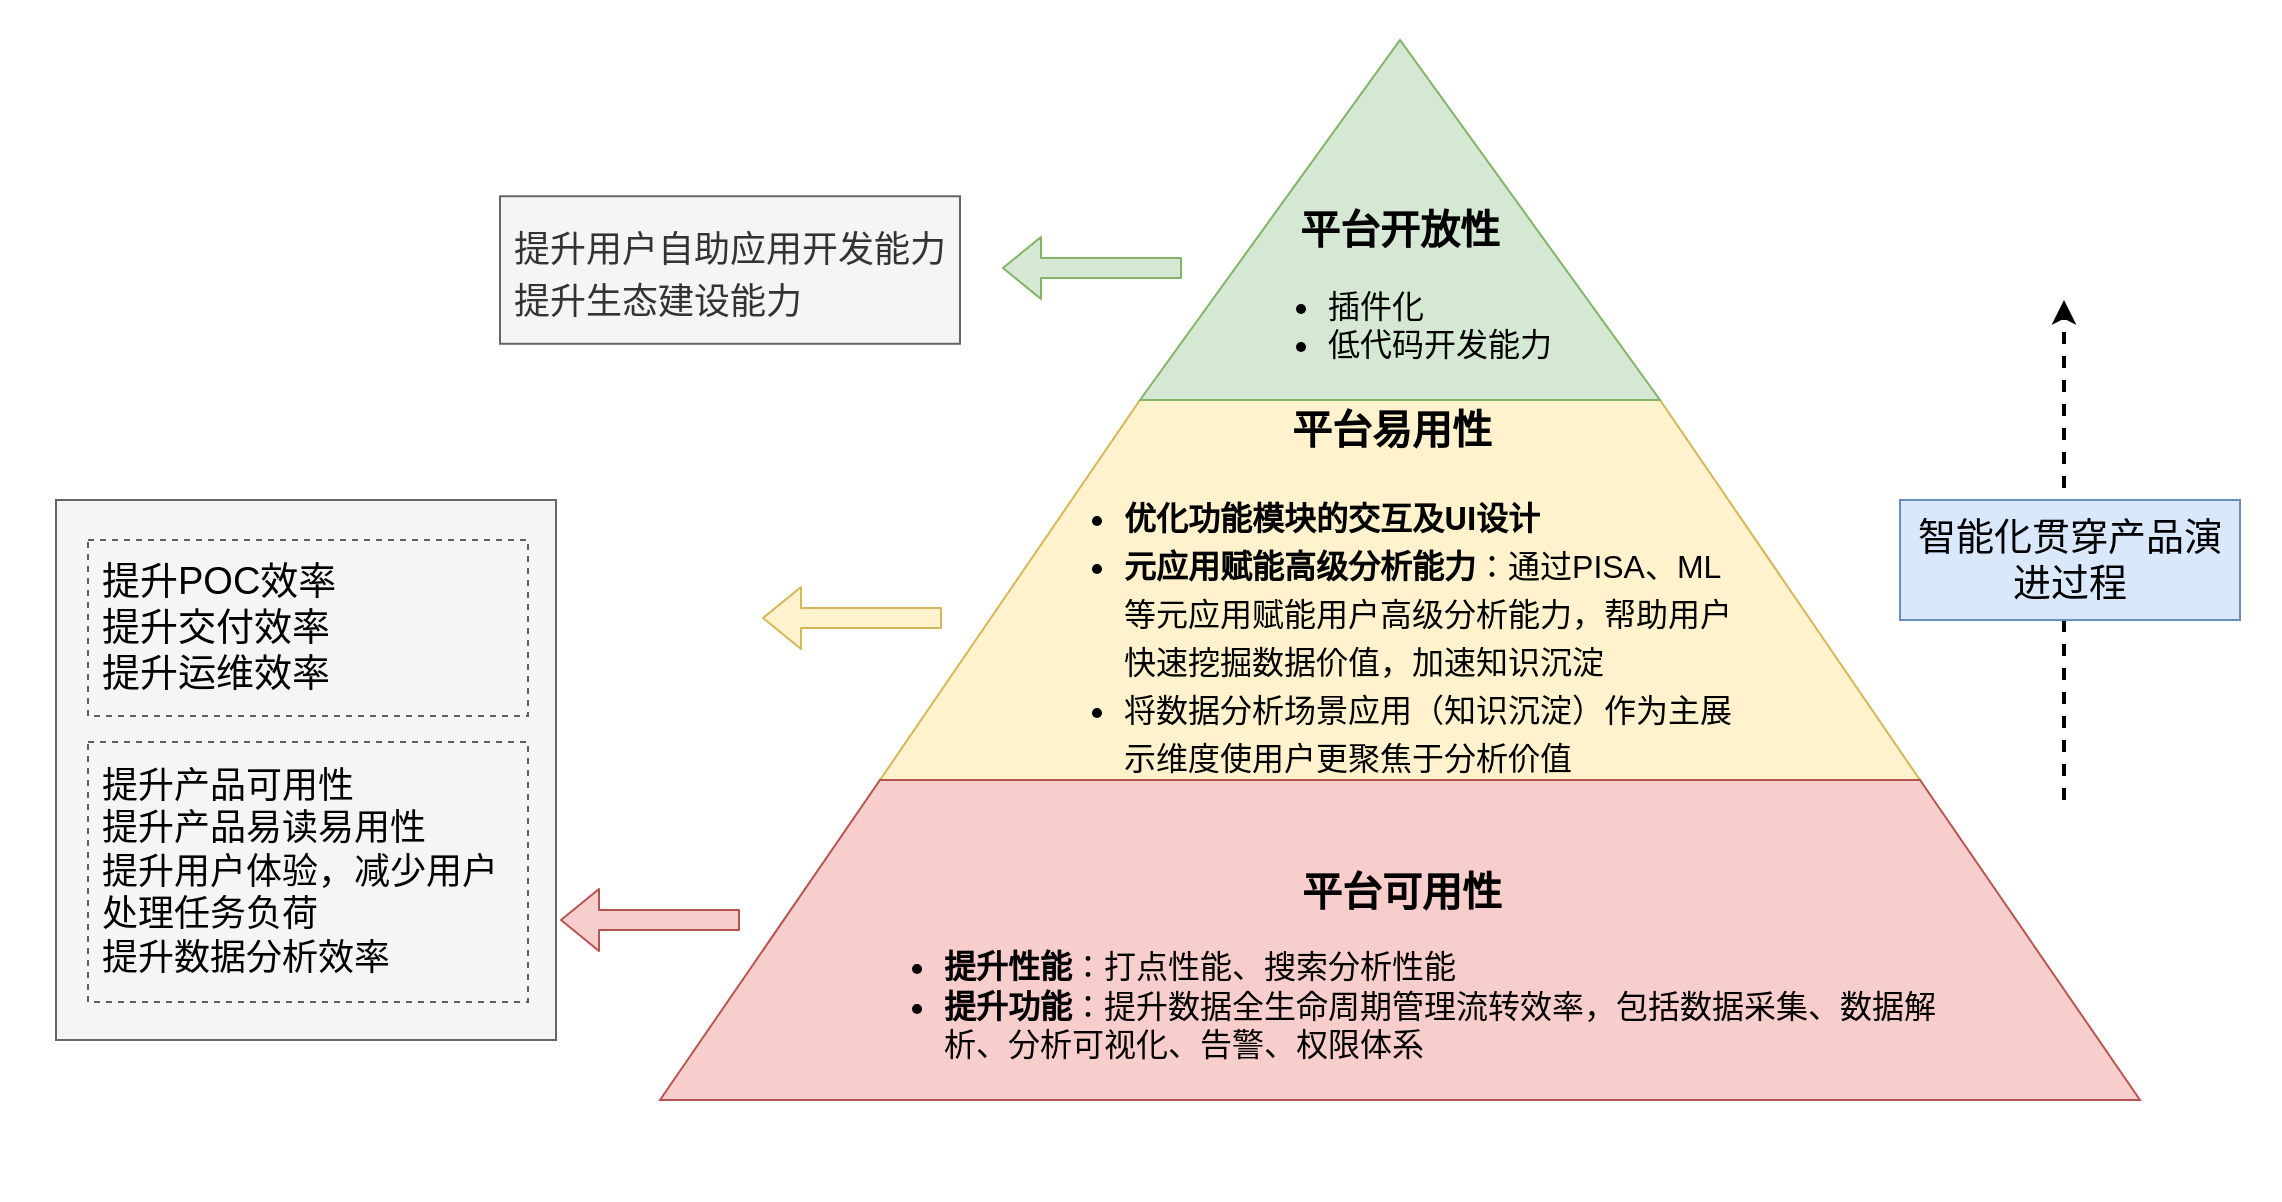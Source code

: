 <mxfile version="14.6.13" type="github">
  <diagram id="B8hStYrAxmmMbMgLL3rB" name="Page-1">
    <mxGraphModel dx="2137" dy="1974" grid="1" gridSize="10" guides="1" tooltips="1" connect="1" arrows="1" fold="1" page="1" pageScale="1" pageWidth="827" pageHeight="1169" math="0" shadow="0">
      <root>
        <mxCell id="0" />
        <mxCell id="1" parent="0" />
        <mxCell id="5B6wULODDFFY0rguPRqn-14" value="" style="rounded=0;whiteSpace=wrap;html=1;fontSize=18;fontColor=#FF9999;align=left;strokeColor=none;" parent="1" vertex="1">
          <mxGeometry x="-360" y="-90" width="1140" height="600" as="geometry" />
        </mxCell>
        <mxCell id="JMJn1nMPECWK5IR5tHWk-6" value="" style="rounded=0;whiteSpace=wrap;html=1;fontSize=18;strokeColor=#666666;align=left;fillColor=#f5f5f5;fontColor=#333333;" parent="1" vertex="1">
          <mxGeometry x="-332" y="160" width="250" height="270" as="geometry" />
        </mxCell>
        <mxCell id="5B6wULODDFFY0rguPRqn-2" value="&lt;div style=&quot;text-align: center&quot;&gt;&lt;b&gt;&lt;font style=&quot;font-size: 20px&quot;&gt;平台易用性&lt;/font&gt;&lt;/b&gt;&lt;/div&gt;&lt;ul&gt;&lt;li style=&quot;font-size: 16px&quot;&gt;&lt;p class=&quot;p1&quot; style=&quot;margin: 0px ; font-stretch: normal ; line-height: normal ; font-family: &amp;#34;.pingfang sc&amp;#34;&quot;&gt;&lt;b&gt;优化功能模块的交互及&lt;span class=&quot;s1&quot; style=&quot;font-stretch: normal ; line-height: normal ; font-family: &amp;#34;helvetica neue&amp;#34;&quot;&gt;UI&lt;/span&gt;设计&lt;/b&gt;&lt;/p&gt;&lt;/li&gt;&lt;li style=&quot;font-size: 16px&quot;&gt;&lt;p class=&quot;p1&quot; style=&quot;margin: 0px ; font-stretch: normal ; line-height: normal ; font-family: &amp;#34;.pingfang sc&amp;#34;&quot;&gt;&lt;b style=&quot;font-family: &amp;#34;helvetica&amp;#34;&quot;&gt;元应用赋能高级分析能力&lt;/b&gt;&lt;span style=&quot;font-family: &amp;#34;helvetica&amp;#34;&quot;&gt;：通过PISA、ML等元应用赋能用户高级分析能力，帮助用户快速挖掘数据价值，加速知识沉淀&lt;/span&gt;&lt;/p&gt;&lt;/li&gt;&lt;li style=&quot;font-size: 16px&quot;&gt;&lt;p class=&quot;p1&quot; style=&quot;margin: 0px ; font-stretch: normal ; line-height: normal ; font-family: &amp;#34;.pingfang sc&amp;#34;&quot;&gt;&lt;span style=&quot;font-family: &amp;#34;helvetica&amp;#34;&quot;&gt;将数据分析场景应用（知识沉淀）作为主展示维度使用户更聚焦于分析价值&lt;/span&gt;&lt;/p&gt;&lt;/li&gt;&lt;/ul&gt;" style="shape=trapezoid;perimeter=trapezoidPerimeter;whiteSpace=wrap;html=1;fixedSize=1;size=130;fontSize=18;fillColor=#fff2cc;strokeColor=#d6b656;spacingLeft=80;spacingRight=90;align=left;spacingTop=20;" parent="1" vertex="1">
          <mxGeometry x="80" y="110" width="520" height="190" as="geometry" />
        </mxCell>
        <mxCell id="5B6wULODDFFY0rguPRqn-3" value="&lt;div&gt;&lt;span&gt;&lt;font style=&quot;font-size: 20px&quot;&gt;&lt;b&gt;平台开放性&lt;/b&gt;&lt;/font&gt;&lt;/span&gt;&lt;/div&gt;&lt;span style=&quot;font-size: 16px&quot;&gt;&lt;ul&gt;&lt;li style=&quot;text-align: left&quot;&gt;&lt;span&gt;插件化&lt;/span&gt;&lt;/li&gt;&lt;li&gt;&lt;span&gt;低代码开发能力&lt;/span&gt;&lt;/li&gt;&lt;/ul&gt;&lt;/span&gt;" style="shape=trapezoid;perimeter=trapezoidPerimeter;whiteSpace=wrap;html=1;fixedSize=1;size=140;fontSize=18;verticalAlign=bottom;fillColor=#d5e8d4;strokeColor=#82b366;spacingLeft=10;spacingRight=10;align=center;" parent="1" vertex="1">
          <mxGeometry x="210" y="-70" width="260" height="180" as="geometry" />
        </mxCell>
        <mxCell id="5B6wULODDFFY0rguPRqn-6" value="&lt;div style=&quot;text-align: center&quot;&gt;&lt;span style=&quot;font-size: 20px&quot;&gt;&lt;b&gt;平台可用性&lt;/b&gt;&lt;/span&gt;&lt;/div&gt;&lt;ul style=&quot;font-size: 16px&quot;&gt;&lt;li&gt;&lt;b&gt;提升性能&lt;/b&gt;：打点性能、搜索分析性能&lt;/li&gt;&lt;li&gt;&lt;b&gt;提升功能&lt;/b&gt;：提升数据全生命周期管理流转效率，包括数据采集、数据解析、分析可视化、告警、权限体系&lt;/li&gt;&lt;/ul&gt;" style="shape=trapezoid;perimeter=trapezoidPerimeter;whiteSpace=wrap;html=1;fixedSize=1;size=110;fontSize=18;align=left;fillColor=#f8cecc;strokeColor=#b85450;spacingRight=100;spacingLeft=100;verticalAlign=bottom;" parent="1" vertex="1">
          <mxGeometry x="-30" y="300" width="740" height="160" as="geometry" />
        </mxCell>
        <mxCell id="5B6wULODDFFY0rguPRqn-7" value="" style="shape=flexArrow;endArrow=classic;html=1;fontSize=18;fontColor=#FF9999;fillColor=#f8cecc;strokeColor=#b85450;" parent="1" edge="1">
          <mxGeometry width="50" height="50" relative="1" as="geometry">
            <mxPoint x="10" y="370" as="sourcePoint" />
            <mxPoint x="-80" y="370" as="targetPoint" />
          </mxGeometry>
        </mxCell>
        <mxCell id="5B6wULODDFFY0rguPRqn-9" value="&lt;font style=&quot;font-size: 18px&quot;&gt;提升产品可用性&lt;br&gt;提升产品易读易用性&lt;br&gt;提升用户体验，减少用户处理任务负荷&lt;br&gt;&lt;span style=&quot;text-align: center&quot;&gt;提升数据分析效率&lt;/span&gt;&lt;br&gt;&lt;/font&gt;" style="text;html=1;fillColor=none;align=left;verticalAlign=middle;whiteSpace=wrap;rounded=0;fontSize=18;dashed=1;strokeColor=#5E5E5E;spacingLeft=5;spacingRight=5;fontStyle=0" parent="1" vertex="1">
          <mxGeometry x="-316" y="281" width="220" height="130" as="geometry" />
        </mxCell>
        <mxCell id="5B6wULODDFFY0rguPRqn-10" value="" style="shape=flexArrow;endArrow=classic;html=1;fontSize=18;fontColor=#FF9999;fillColor=#fff2cc;strokeColor=#d6b656;" parent="1" edge="1">
          <mxGeometry width="50" height="50" relative="1" as="geometry">
            <mxPoint x="111" y="219" as="sourcePoint" />
            <mxPoint x="21" y="219" as="targetPoint" />
          </mxGeometry>
        </mxCell>
        <mxCell id="5B6wULODDFFY0rguPRqn-12" value="" style="shape=flexArrow;endArrow=classic;html=1;fontSize=18;fontColor=#FF9999;fillColor=#d5e8d4;strokeColor=#82b366;" parent="1" edge="1">
          <mxGeometry width="50" height="50" relative="1" as="geometry">
            <mxPoint x="231" y="44" as="sourcePoint" />
            <mxPoint x="141" y="44" as="targetPoint" />
          </mxGeometry>
        </mxCell>
        <mxCell id="5B6wULODDFFY0rguPRqn-13" value="&lt;p class=&quot;p1&quot; style=&quot;margin: 0px ; font-stretch: normal ; line-height: normal ; font-family: &amp;quot;.pingfang sc&amp;quot; ; font-size: 18px&quot;&gt;&lt;font style=&quot;font-size: 18px&quot;&gt;提升用户自助应用开发能力&lt;/font&gt;&lt;/p&gt;&lt;p class=&quot;p1&quot; style=&quot;margin: 0px ; font-stretch: normal ; line-height: normal ; font-family: &amp;quot;.pingfang sc&amp;quot; ; font-size: 18px&quot;&gt;&lt;span&gt;提升生态建设能力&lt;/span&gt;&lt;/p&gt;" style="text;html=1;strokeColor=#666666;fillColor=#f5f5f5;align=left;verticalAlign=middle;whiteSpace=wrap;rounded=0;fontSize=18;fontStyle=0;fontColor=#333333;spacingLeft=5;spacingRight=5;" parent="1" vertex="1">
          <mxGeometry x="-110" y="8.13" width="230" height="73.75" as="geometry" />
        </mxCell>
        <mxCell id="JMJn1nMPECWK5IR5tHWk-5" value="&lt;span style=&quot;font-size: 19px;&quot;&gt;提升POC效率&lt;/span&gt;&lt;br style=&quot;font-size: 19px;&quot;&gt;&lt;span style=&quot;font-size: 19px;&quot;&gt;提升交付效率&lt;/span&gt;&lt;br style=&quot;font-size: 19px;&quot;&gt;&lt;span style=&quot;font-size: 19px;&quot;&gt;提升运维效率&lt;/span&gt;" style="text;html=1;align=left;verticalAlign=middle;whiteSpace=wrap;rounded=0;fontSize=19;dashed=1;strokeColor=#5E5E5E;spacingLeft=5;spacingRight=5;" parent="1" vertex="1">
          <mxGeometry x="-316" y="180" width="220" height="88" as="geometry" />
        </mxCell>
        <mxCell id="hyHjjYY_9C0VjJkFPqlw-9" value="" style="group" vertex="1" connectable="0" parent="1">
          <mxGeometry x="590" y="60" width="170" height="250" as="geometry" />
        </mxCell>
        <mxCell id="hyHjjYY_9C0VjJkFPqlw-6" value="" style="endArrow=classic;html=1;fontSize=19;dashed=1;strokeWidth=2;" edge="1" parent="hyHjjYY_9C0VjJkFPqlw-9">
          <mxGeometry width="50" height="50" relative="1" as="geometry">
            <mxPoint x="82" y="250" as="sourcePoint" />
            <mxPoint x="82" as="targetPoint" />
          </mxGeometry>
        </mxCell>
        <mxCell id="hyHjjYY_9C0VjJkFPqlw-5" value="智能化贯穿产品演进过程" style="text;html=1;align=center;verticalAlign=middle;whiteSpace=wrap;rounded=0;fontSize=19;fillColor=#dae8fc;strokeColor=#6c8ebf;" vertex="1" parent="hyHjjYY_9C0VjJkFPqlw-9">
          <mxGeometry y="100" width="170" height="60" as="geometry" />
        </mxCell>
      </root>
    </mxGraphModel>
  </diagram>
</mxfile>
